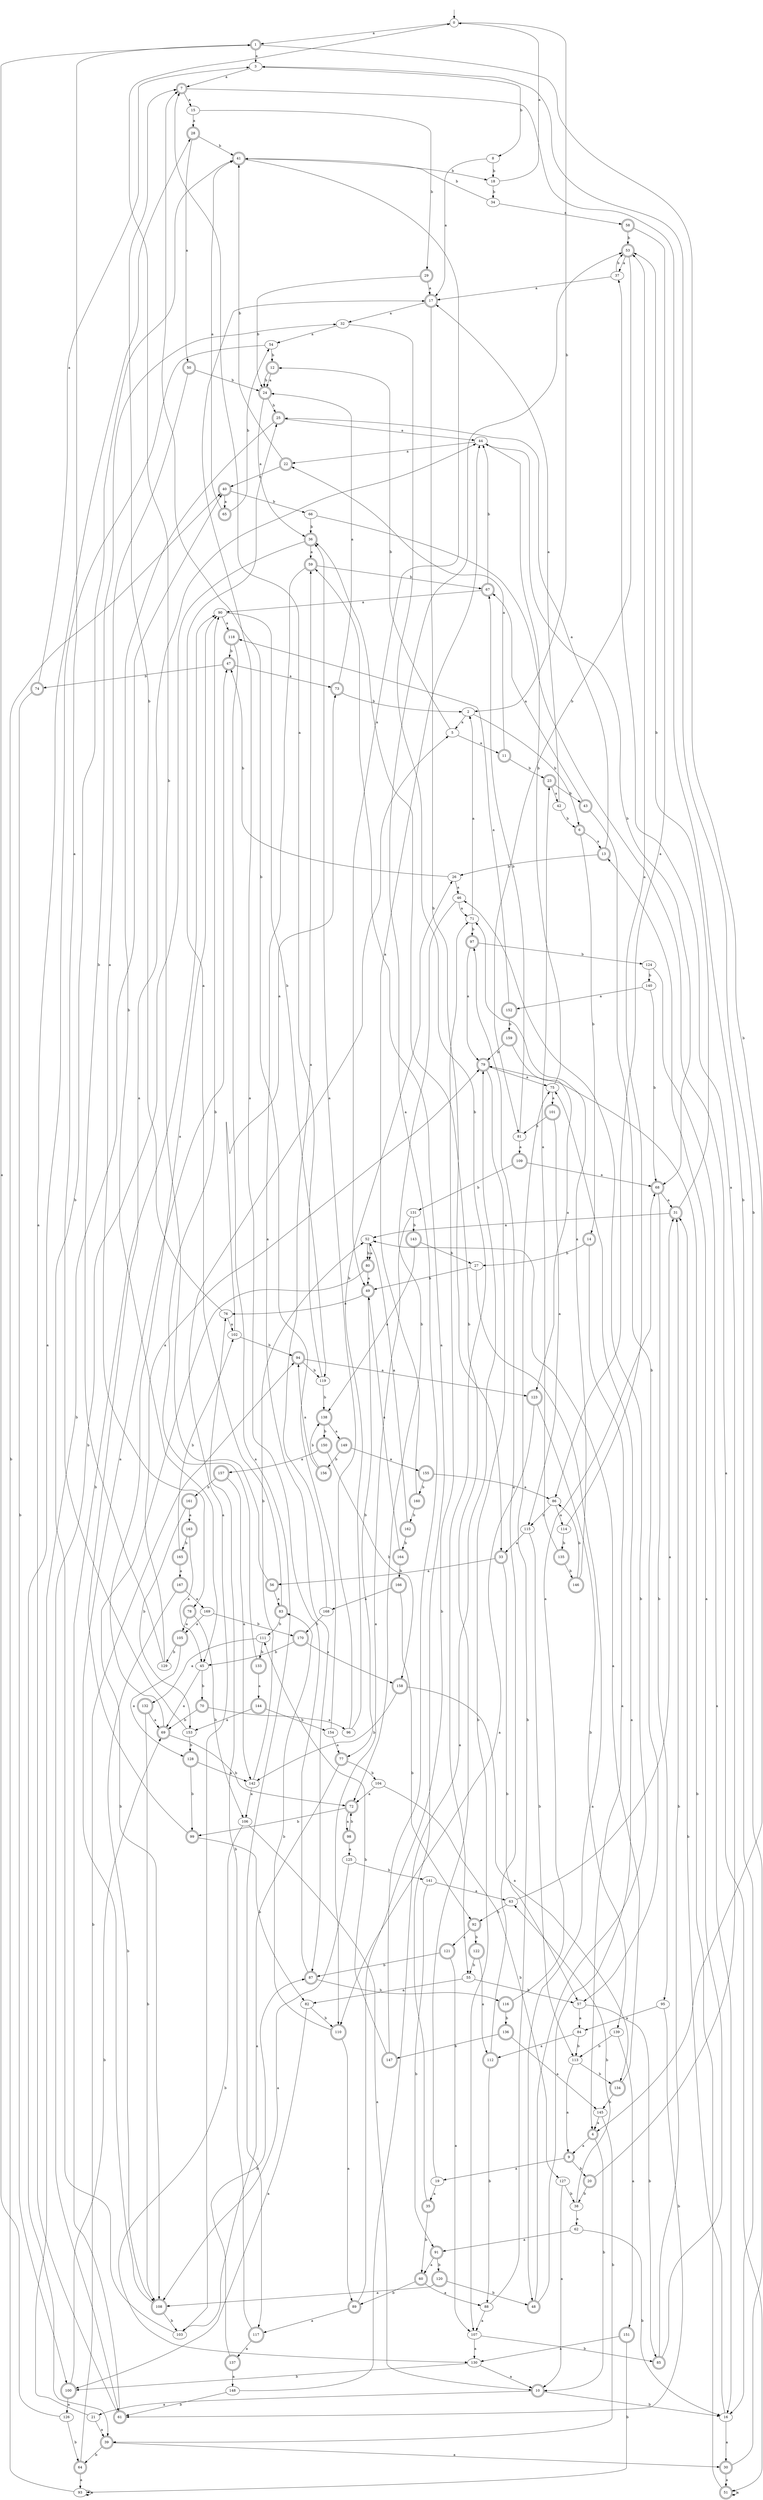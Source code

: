 digraph RandomDFA {
  __start0 [label="", shape=none];
  __start0 -> 0 [label=""];
  0 [shape=circle]
  0 -> 1 [label="a"]
  0 -> 2 [label="b"]
  1 [shape=doublecircle]
  1 -> 3 [label="a"]
  1 -> 4 [label="b"]
  2
  2 -> 5 [label="a"]
  2 -> 6 [label="b"]
  3
  3 -> 7 [label="a"]
  3 -> 8 [label="b"]
  4 [shape=doublecircle]
  4 -> 9 [label="a"]
  4 -> 10 [label="b"]
  5
  5 -> 11 [label="a"]
  5 -> 12 [label="b"]
  6 [shape=doublecircle]
  6 -> 13 [label="a"]
  6 -> 14 [label="b"]
  7 [shape=doublecircle]
  7 -> 15 [label="a"]
  7 -> 16 [label="b"]
  8
  8 -> 17 [label="a"]
  8 -> 18 [label="b"]
  9 [shape=doublecircle]
  9 -> 19 [label="a"]
  9 -> 20 [label="b"]
  10 [shape=doublecircle]
  10 -> 21 [label="a"]
  10 -> 16 [label="b"]
  11 [shape=doublecircle]
  11 -> 22 [label="a"]
  11 -> 23 [label="b"]
  12 [shape=doublecircle]
  12 -> 24 [label="a"]
  12 -> 24 [label="b"]
  13 [shape=doublecircle]
  13 -> 25 [label="a"]
  13 -> 26 [label="b"]
  14 [shape=doublecircle]
  14 -> 4 [label="a"]
  14 -> 27 [label="b"]
  15
  15 -> 28 [label="a"]
  15 -> 29 [label="b"]
  16
  16 -> 30 [label="a"]
  16 -> 31 [label="b"]
  17 [shape=doublecircle]
  17 -> 32 [label="a"]
  17 -> 33 [label="b"]
  18
  18 -> 0 [label="a"]
  18 -> 34 [label="b"]
  19
  19 -> 35 [label="a"]
  19 -> 36 [label="b"]
  20 [shape=doublecircle]
  20 -> 37 [label="a"]
  20 -> 38 [label="b"]
  21
  21 -> 39 [label="a"]
  21 -> 40 [label="b"]
  22 [shape=doublecircle]
  22 -> 40 [label="a"]
  22 -> 41 [label="b"]
  23 [shape=doublecircle]
  23 -> 42 [label="a"]
  23 -> 43 [label="b"]
  24 [shape=doublecircle]
  24 -> 36 [label="a"]
  24 -> 25 [label="b"]
  25 [shape=doublecircle]
  25 -> 44 [label="a"]
  25 -> 45 [label="b"]
  26
  26 -> 46 [label="a"]
  26 -> 47 [label="b"]
  27
  27 -> 48 [label="a"]
  27 -> 49 [label="b"]
  28 [shape=doublecircle]
  28 -> 50 [label="a"]
  28 -> 41 [label="b"]
  29 [shape=doublecircle]
  29 -> 17 [label="a"]
  29 -> 24 [label="b"]
  30 [shape=doublecircle]
  30 -> 51 [label="a"]
  30 -> 3 [label="b"]
  31 [shape=doublecircle]
  31 -> 52 [label="a"]
  31 -> 53 [label="b"]
  32
  32 -> 54 [label="a"]
  32 -> 55 [label="b"]
  33 [shape=doublecircle]
  33 -> 56 [label="a"]
  33 -> 57 [label="b"]
  34
  34 -> 58 [label="a"]
  34 -> 41 [label="b"]
  35 [shape=doublecircle]
  35 -> 59 [label="a"]
  35 -> 60 [label="b"]
  36 [shape=doublecircle]
  36 -> 59 [label="a"]
  36 -> 61 [label="b"]
  37
  37 -> 17 [label="a"]
  37 -> 53 [label="b"]
  38
  38 -> 62 [label="a"]
  38 -> 63 [label="b"]
  39 [shape=doublecircle]
  39 -> 30 [label="a"]
  39 -> 64 [label="b"]
  40 [shape=doublecircle]
  40 -> 65 [label="a"]
  40 -> 66 [label="b"]
  41 [shape=doublecircle]
  41 -> 49 [label="a"]
  41 -> 18 [label="b"]
  42
  42 -> 17 [label="a"]
  42 -> 6 [label="b"]
  43 [shape=doublecircle]
  43 -> 67 [label="a"]
  43 -> 57 [label="b"]
  44
  44 -> 22 [label="a"]
  44 -> 68 [label="b"]
  45
  45 -> 69 [label="a"]
  45 -> 70 [label="b"]
  46
  46 -> 71 [label="a"]
  46 -> 72 [label="b"]
  47 [shape=doublecircle]
  47 -> 73 [label="a"]
  47 -> 74 [label="b"]
  48 [shape=doublecircle]
  48 -> 75 [label="a"]
  48 -> 46 [label="b"]
  49 [shape=doublecircle]
  49 -> 76 [label="a"]
  49 -> 77 [label="b"]
  50 [shape=doublecircle]
  50 -> 78 [label="a"]
  50 -> 24 [label="b"]
  51 [shape=doublecircle]
  51 -> 51 [label="a"]
  51 -> 79 [label="b"]
  52
  52 -> 80 [label="a"]
  52 -> 80 [label="b"]
  53 [shape=doublecircle]
  53 -> 37 [label="a"]
  53 -> 81 [label="b"]
  54
  54 -> 39 [label="a"]
  54 -> 12 [label="b"]
  55
  55 -> 82 [label="a"]
  55 -> 57 [label="b"]
  56 [shape=doublecircle]
  56 -> 83 [label="a"]
  56 -> 0 [label="b"]
  57
  57 -> 84 [label="a"]
  57 -> 85 [label="b"]
  58 [shape=doublecircle]
  58 -> 86 [label="a"]
  58 -> 53 [label="b"]
  59 [shape=doublecircle]
  59 -> 87 [label="a"]
  59 -> 67 [label="b"]
  60 [shape=doublecircle]
  60 -> 88 [label="a"]
  60 -> 89 [label="b"]
  61 [shape=doublecircle]
  61 -> 28 [label="a"]
  61 -> 90 [label="b"]
  62
  62 -> 91 [label="a"]
  62 -> 16 [label="b"]
  63
  63 -> 31 [label="a"]
  63 -> 92 [label="b"]
  64 [shape=doublecircle]
  64 -> 93 [label="a"]
  64 -> 94 [label="b"]
  65 [shape=doublecircle]
  65 -> 41 [label="a"]
  65 -> 54 [label="b"]
  66
  66 -> 51 [label="a"]
  66 -> 36 [label="b"]
  67 [shape=doublecircle]
  67 -> 90 [label="a"]
  67 -> 44 [label="b"]
  68 [shape=doublecircle]
  68 -> 31 [label="a"]
  68 -> 95 [label="b"]
  69 [shape=doublecircle]
  69 -> 90 [label="a"]
  69 -> 72 [label="b"]
  70 [shape=doublecircle]
  70 -> 96 [label="a"]
  70 -> 69 [label="b"]
  71
  71 -> 2 [label="a"]
  71 -> 97 [label="b"]
  72 [shape=doublecircle]
  72 -> 98 [label="a"]
  72 -> 99 [label="b"]
  73 [shape=doublecircle]
  73 -> 24 [label="a"]
  73 -> 2 [label="b"]
  74 [shape=doublecircle]
  74 -> 3 [label="a"]
  74 -> 100 [label="b"]
  75
  75 -> 101 [label="a"]
  75 -> 44 [label="b"]
  76
  76 -> 102 [label="a"]
  76 -> 7 [label="b"]
  77 [shape=doublecircle]
  77 -> 103 [label="a"]
  77 -> 104 [label="b"]
  78 [shape=doublecircle]
  78 -> 105 [label="a"]
  78 -> 106 [label="b"]
  79 [shape=doublecircle]
  79 -> 75 [label="a"]
  79 -> 107 [label="b"]
  80 [shape=doublecircle]
  80 -> 49 [label="a"]
  80 -> 108 [label="b"]
  81
  81 -> 109 [label="a"]
  81 -> 67 [label="b"]
  82
  82 -> 100 [label="a"]
  82 -> 110 [label="b"]
  83 [shape=doublecircle]
  83 -> 25 [label="a"]
  83 -> 111 [label="b"]
  84
  84 -> 112 [label="a"]
  84 -> 113 [label="b"]
  85 [shape=doublecircle]
  85 -> 13 [label="a"]
  85 -> 31 [label="b"]
  86
  86 -> 114 [label="a"]
  86 -> 115 [label="b"]
  87 [shape=doublecircle]
  87 -> 17 [label="a"]
  87 -> 116 [label="b"]
  88
  88 -> 107 [label="a"]
  88 -> 75 [label="b"]
  89 [shape=doublecircle]
  89 -> 117 [label="a"]
  89 -> 71 [label="b"]
  90
  90 -> 118 [label="a"]
  90 -> 119 [label="b"]
  91 [shape=doublecircle]
  91 -> 60 [label="a"]
  91 -> 120 [label="b"]
  92 [shape=doublecircle]
  92 -> 121 [label="a"]
  92 -> 122 [label="b"]
  93
  93 -> 93 [label="a"]
  93 -> 40 [label="b"]
  94 [shape=doublecircle]
  94 -> 123 [label="a"]
  94 -> 119 [label="b"]
  95
  95 -> 84 [label="a"]
  95 -> 61 [label="b"]
  96
  96 -> 36 [label="a"]
  96 -> 26 [label="b"]
  97 [shape=doublecircle]
  97 -> 79 [label="a"]
  97 -> 124 [label="b"]
  98 [shape=doublecircle]
  98 -> 125 [label="a"]
  98 -> 72 [label="b"]
  99 [shape=doublecircle]
  99 -> 44 [label="a"]
  99 -> 82 [label="b"]
  100 [shape=doublecircle]
  100 -> 126 [label="a"]
  100 -> 69 [label="b"]
  101 [shape=doublecircle]
  101 -> 115 [label="a"]
  101 -> 81 [label="b"]
  102
  102 -> 73 [label="a"]
  102 -> 94 [label="b"]
  103
  103 -> 5 [label="a"]
  103 -> 41 [label="b"]
  104
  104 -> 72 [label="a"]
  104 -> 127 [label="b"]
  105 [shape=doublecircle]
  105 -> 128 [label="a"]
  105 -> 129 [label="b"]
  106
  106 -> 10 [label="a"]
  106 -> 130 [label="b"]
  107
  107 -> 130 [label="a"]
  107 -> 85 [label="b"]
  108 [shape=doublecircle]
  108 -> 47 [label="a"]
  108 -> 103 [label="b"]
  109 [shape=doublecircle]
  109 -> 68 [label="a"]
  109 -> 131 [label="b"]
  110 [shape=doublecircle]
  110 -> 89 [label="a"]
  110 -> 83 [label="b"]
  111
  111 -> 132 [label="a"]
  111 -> 133 [label="b"]
  112 [shape=doublecircle]
  112 -> 97 [label="a"]
  112 -> 88 [label="b"]
  113
  113 -> 9 [label="a"]
  113 -> 134 [label="b"]
  114
  114 -> 53 [label="a"]
  114 -> 135 [label="b"]
  115
  115 -> 33 [label="a"]
  115 -> 113 [label="b"]
  116 [shape=doublecircle]
  116 -> 68 [label="a"]
  116 -> 136 [label="b"]
  117 [shape=doublecircle]
  117 -> 137 [label="a"]
  117 -> 76 [label="b"]
  118 [shape=doublecircle]
  118 -> 117 [label="a"]
  118 -> 47 [label="b"]
  119
  119 -> 7 [label="a"]
  119 -> 138 [label="b"]
  120 [shape=doublecircle]
  120 -> 108 [label="a"]
  120 -> 48 [label="b"]
  121 [shape=doublecircle]
  121 -> 107 [label="a"]
  121 -> 87 [label="b"]
  122 [shape=doublecircle]
  122 -> 112 [label="a"]
  122 -> 55 [label="b"]
  123 [shape=doublecircle]
  123 -> 110 [label="a"]
  123 -> 139 [label="b"]
  124
  124 -> 16 [label="a"]
  124 -> 140 [label="b"]
  125
  125 -> 108 [label="a"]
  125 -> 141 [label="b"]
  126
  126 -> 1 [label="a"]
  126 -> 64 [label="b"]
  127
  127 -> 10 [label="a"]
  127 -> 38 [label="b"]
  128 [shape=doublecircle]
  128 -> 142 [label="a"]
  128 -> 99 [label="b"]
  129
  129 -> 79 [label="a"]
  129 -> 32 [label="b"]
  130
  130 -> 10 [label="a"]
  130 -> 100 [label="b"]
  131
  131 -> 110 [label="a"]
  131 -> 143 [label="b"]
  132 [shape=doublecircle]
  132 -> 69 [label="a"]
  132 -> 108 [label="b"]
  133 [shape=doublecircle]
  133 -> 144 [label="a"]
  133 -> 90 [label="b"]
  134 [shape=doublecircle]
  134 -> 52 [label="a"]
  134 -> 145 [label="b"]
  135 [shape=doublecircle]
  135 -> 23 [label="a"]
  135 -> 146 [label="b"]
  136 [shape=doublecircle]
  136 -> 145 [label="a"]
  136 -> 147 [label="b"]
  137 [shape=doublecircle]
  137 -> 148 [label="a"]
  137 -> 87 [label="b"]
  138 [shape=doublecircle]
  138 -> 149 [label="a"]
  138 -> 150 [label="b"]
  139
  139 -> 151 [label="a"]
  139 -> 113 [label="b"]
  140
  140 -> 152 [label="a"]
  140 -> 68 [label="b"]
  141
  141 -> 63 [label="a"]
  141 -> 91 [label="b"]
  142
  142 -> 106 [label="a"]
  142 -> 52 [label="b"]
  143 [shape=doublecircle]
  143 -> 138 [label="a"]
  143 -> 27 [label="b"]
  144 [shape=doublecircle]
  144 -> 153 [label="a"]
  144 -> 154 [label="b"]
  145
  145 -> 4 [label="a"]
  145 -> 39 [label="b"]
  146 [shape=doublecircle]
  146 -> 71 [label="a"]
  146 -> 86 [label="b"]
  147 [shape=doublecircle]
  147 -> 53 [label="a"]
  147 -> 111 [label="b"]
  148
  148 -> 79 [label="a"]
  148 -> 61 [label="b"]
  149 [shape=doublecircle]
  149 -> 155 [label="a"]
  149 -> 156 [label="b"]
  150 [shape=doublecircle]
  150 -> 157 [label="a"]
  150 -> 158 [label="b"]
  151 [shape=doublecircle]
  151 -> 130 [label="a"]
  151 -> 93 [label="b"]
  152 [shape=doublecircle]
  152 -> 118 [label="a"]
  152 -> 159 [label="b"]
  153
  153 -> 1 [label="a"]
  153 -> 128 [label="b"]
  154
  154 -> 77 [label="a"]
  154 -> 7 [label="b"]
  155 [shape=doublecircle]
  155 -> 86 [label="a"]
  155 -> 160 [label="b"]
  156 [shape=doublecircle]
  156 -> 94 [label="a"]
  156 -> 138 [label="b"]
  157 [shape=doublecircle]
  157 -> 142 [label="a"]
  157 -> 161 [label="b"]
  158 [shape=doublecircle]
  158 -> 134 [label="a"]
  158 -> 142 [label="b"]
  159 [shape=doublecircle]
  159 -> 123 [label="a"]
  159 -> 79 [label="b"]
  160 [shape=doublecircle]
  160 -> 44 [label="a"]
  160 -> 162 [label="b"]
  161 [shape=doublecircle]
  161 -> 163 [label="a"]
  161 -> 153 [label="b"]
  162 [shape=doublecircle]
  162 -> 52 [label="a"]
  162 -> 164 [label="b"]
  163 [shape=doublecircle]
  163 -> 45 [label="a"]
  163 -> 165 [label="b"]
  164 [shape=doublecircle]
  164 -> 49 [label="a"]
  164 -> 166 [label="b"]
  165 [shape=doublecircle]
  165 -> 167 [label="a"]
  165 -> 102 [label="b"]
  166 [shape=doublecircle]
  166 -> 168 [label="a"]
  166 -> 92 [label="b"]
  167 [shape=doublecircle]
  167 -> 169 [label="a"]
  167 -> 108 [label="b"]
  168
  168 -> 59 [label="a"]
  168 -> 170 [label="b"]
  169
  169 -> 105 [label="a"]
  169 -> 170 [label="b"]
  170 [shape=doublecircle]
  170 -> 158 [label="a"]
  170 -> 45 [label="b"]
}
